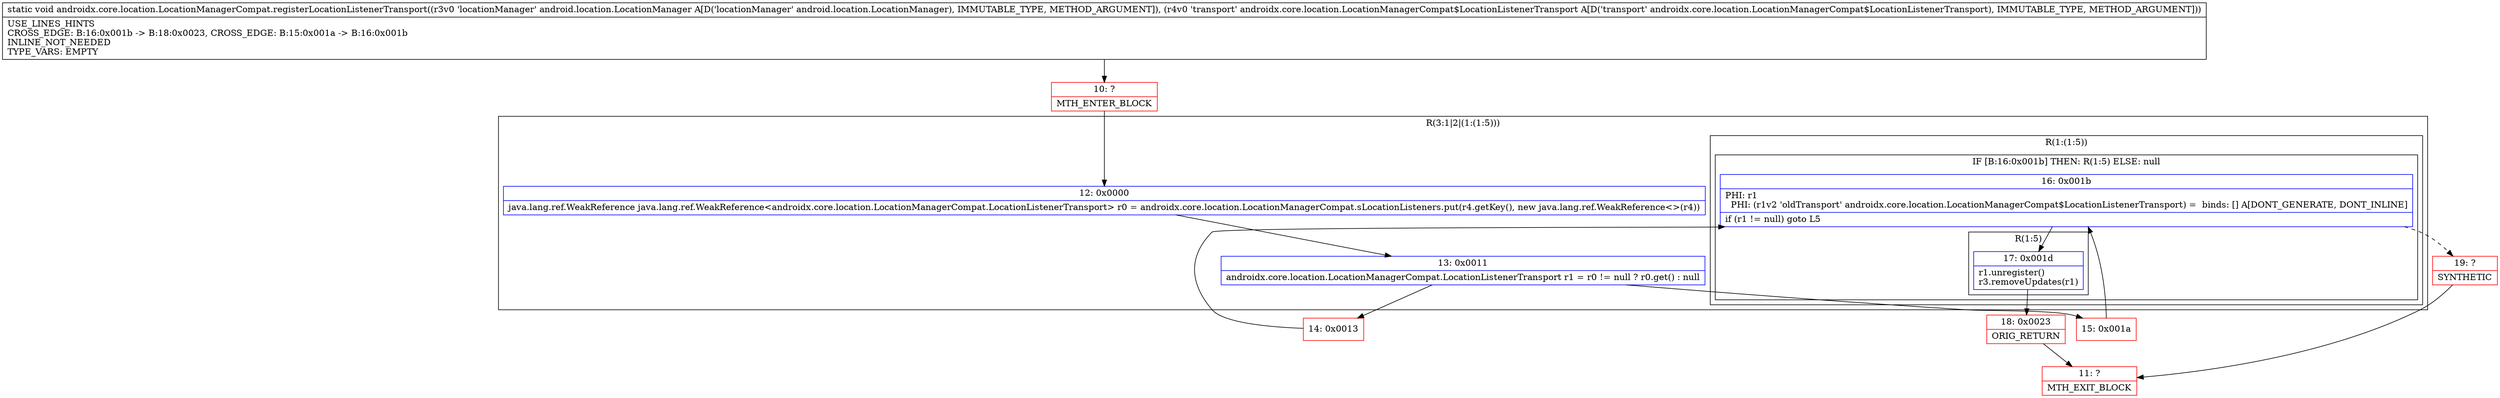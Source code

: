 digraph "CFG forandroidx.core.location.LocationManagerCompat.registerLocationListenerTransport(Landroid\/location\/LocationManager;Landroidx\/core\/location\/LocationManagerCompat$LocationListenerTransport;)V" {
subgraph cluster_Region_749573568 {
label = "R(3:1|2|(1:(1:5)))";
node [shape=record,color=blue];
Node_12 [shape=record,label="{12\:\ 0x0000|java.lang.ref.WeakReference java.lang.ref.WeakReference\<androidx.core.location.LocationManagerCompat.LocationListenerTransport\> r0 = androidx.core.location.LocationManagerCompat.sLocationListeners.put(r4.getKey(), new java.lang.ref.WeakReference\<\>(r4))\l}"];
Node_13 [shape=record,label="{13\:\ 0x0011|androidx.core.location.LocationManagerCompat.LocationListenerTransport r1 = r0 != null ? r0.get() : null\l}"];
subgraph cluster_Region_593124940 {
label = "R(1:(1:5))";
node [shape=record,color=blue];
subgraph cluster_IfRegion_623596703 {
label = "IF [B:16:0x001b] THEN: R(1:5) ELSE: null";
node [shape=record,color=blue];
Node_16 [shape=record,label="{16\:\ 0x001b|PHI: r1 \l  PHI: (r1v2 'oldTransport' androidx.core.location.LocationManagerCompat$LocationListenerTransport) =  binds: [] A[DONT_GENERATE, DONT_INLINE]\l|if (r1 != null) goto L5\l}"];
subgraph cluster_Region_1782080672 {
label = "R(1:5)";
node [shape=record,color=blue];
Node_17 [shape=record,label="{17\:\ 0x001d|r1.unregister()\lr3.removeUpdates(r1)\l}"];
}
}
}
}
Node_10 [shape=record,color=red,label="{10\:\ ?|MTH_ENTER_BLOCK\l}"];
Node_14 [shape=record,color=red,label="{14\:\ 0x0013}"];
Node_18 [shape=record,color=red,label="{18\:\ 0x0023|ORIG_RETURN\l}"];
Node_11 [shape=record,color=red,label="{11\:\ ?|MTH_EXIT_BLOCK\l}"];
Node_19 [shape=record,color=red,label="{19\:\ ?|SYNTHETIC\l}"];
Node_15 [shape=record,color=red,label="{15\:\ 0x001a}"];
MethodNode[shape=record,label="{static void androidx.core.location.LocationManagerCompat.registerLocationListenerTransport((r3v0 'locationManager' android.location.LocationManager A[D('locationManager' android.location.LocationManager), IMMUTABLE_TYPE, METHOD_ARGUMENT]), (r4v0 'transport' androidx.core.location.LocationManagerCompat$LocationListenerTransport A[D('transport' androidx.core.location.LocationManagerCompat$LocationListenerTransport), IMMUTABLE_TYPE, METHOD_ARGUMENT]))  | USE_LINES_HINTS\lCROSS_EDGE: B:16:0x001b \-\> B:18:0x0023, CROSS_EDGE: B:15:0x001a \-\> B:16:0x001b\lINLINE_NOT_NEEDED\lTYPE_VARS: EMPTY\l}"];
MethodNode -> Node_10;Node_12 -> Node_13;
Node_13 -> Node_14;
Node_13 -> Node_15;
Node_16 -> Node_17;
Node_16 -> Node_19[style=dashed];
Node_17 -> Node_18;
Node_10 -> Node_12;
Node_14 -> Node_16;
Node_18 -> Node_11;
Node_19 -> Node_11;
Node_15 -> Node_16;
}

